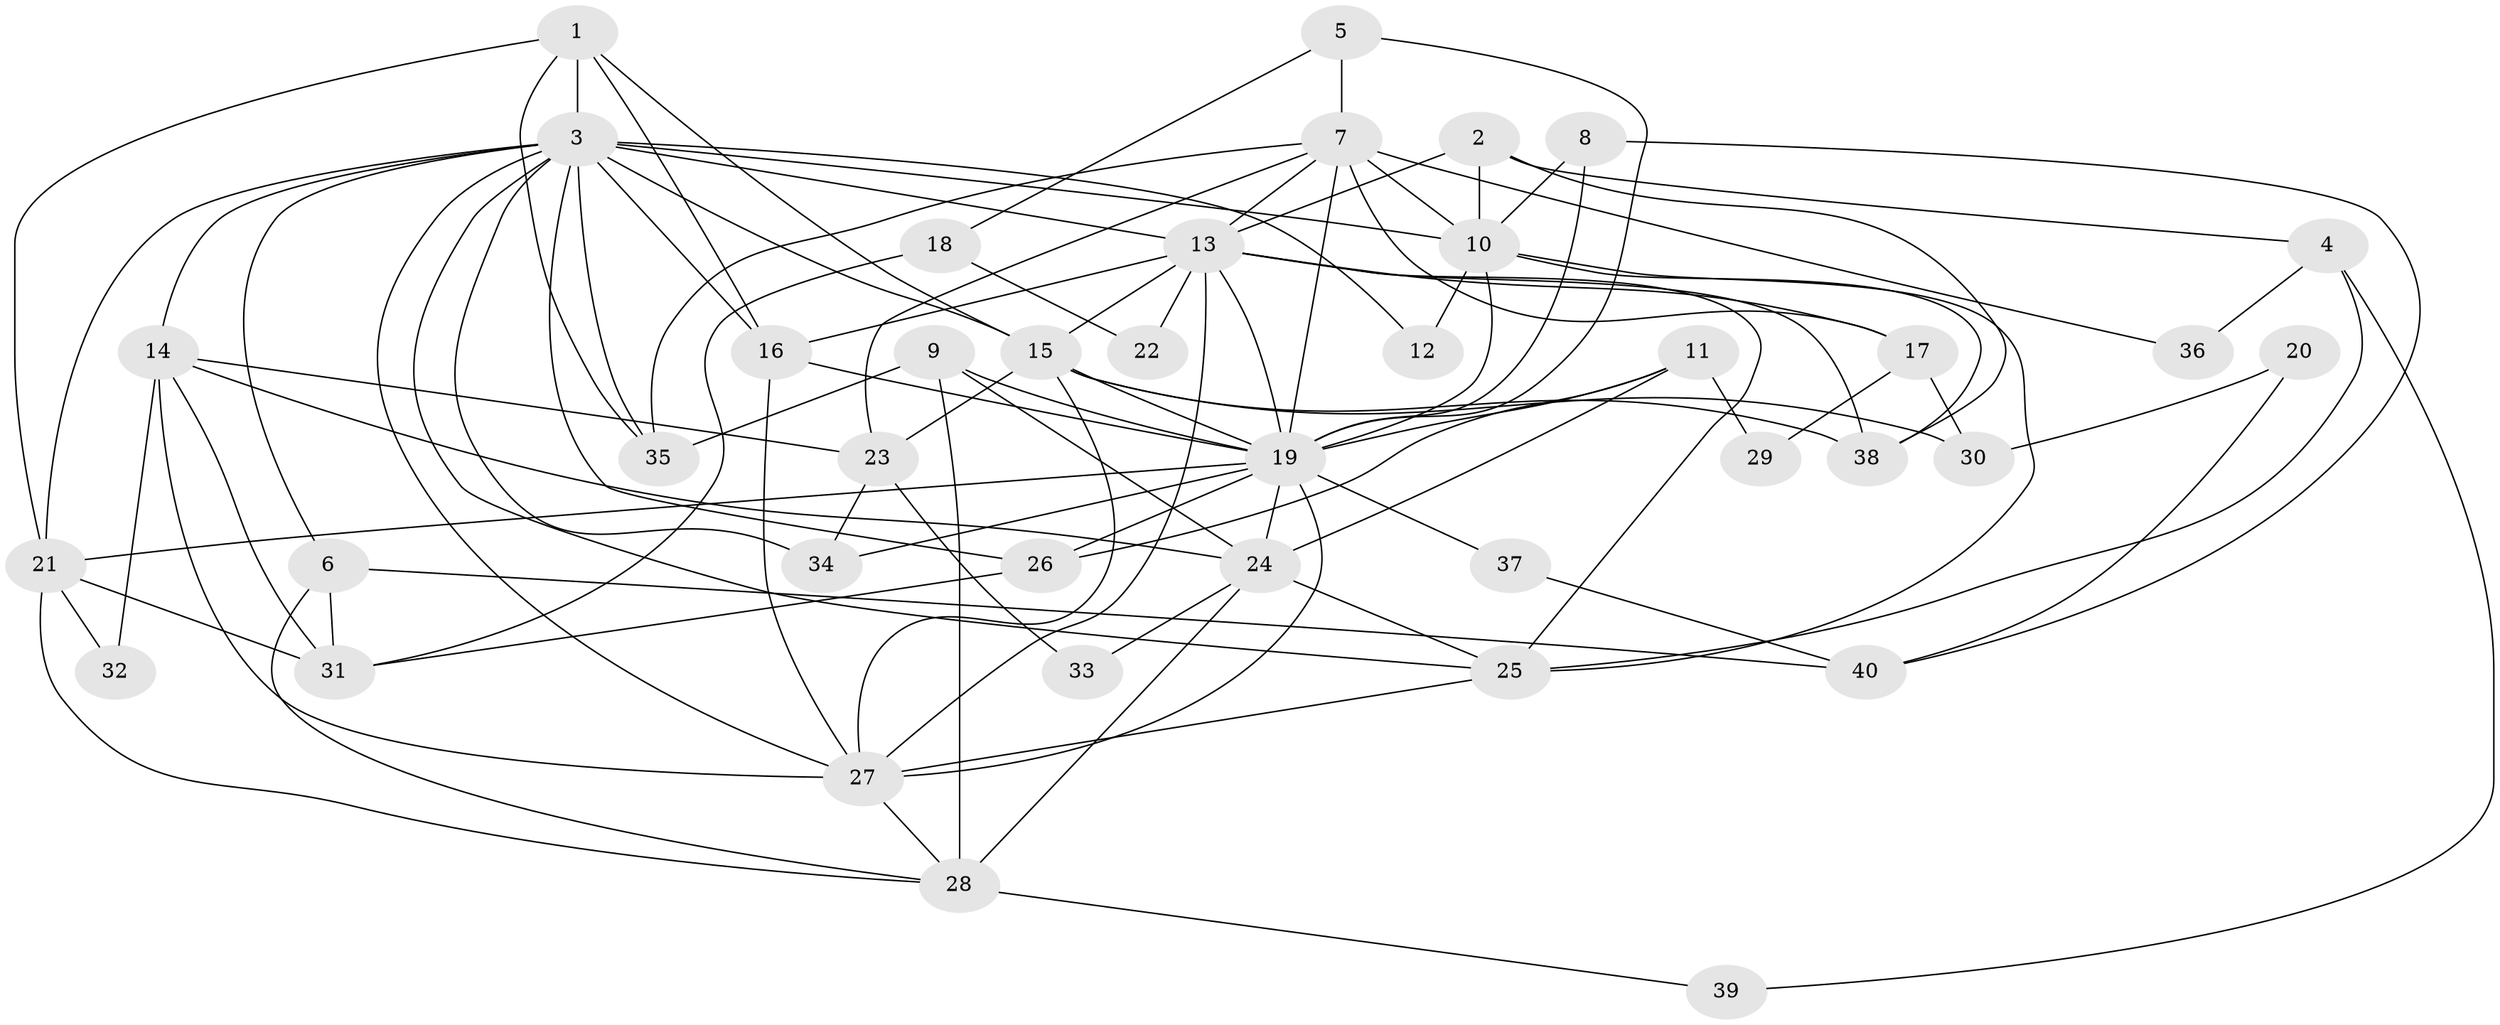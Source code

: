 // original degree distribution, {2: 0.16455696202531644, 4: 0.25316455696202533, 3: 0.24050632911392406, 5: 0.17721518987341772, 6: 0.13924050632911392, 9: 0.012658227848101266, 8: 0.012658227848101266}
// Generated by graph-tools (version 1.1) at 2025/50/03/04/25 22:50:48]
// undirected, 40 vertices, 98 edges
graph export_dot {
  node [color=gray90,style=filled];
  1;
  2;
  3;
  4;
  5;
  6;
  7;
  8;
  9;
  10;
  11;
  12;
  13;
  14;
  15;
  16;
  17;
  18;
  19;
  20;
  21;
  22;
  23;
  24;
  25;
  26;
  27;
  28;
  29;
  30;
  31;
  32;
  33;
  34;
  35;
  36;
  37;
  38;
  39;
  40;
  1 -- 3 [weight=1.0];
  1 -- 15 [weight=1.0];
  1 -- 16 [weight=1.0];
  1 -- 21 [weight=1.0];
  1 -- 35 [weight=1.0];
  2 -- 4 [weight=1.0];
  2 -- 10 [weight=1.0];
  2 -- 13 [weight=1.0];
  2 -- 38 [weight=1.0];
  3 -- 6 [weight=1.0];
  3 -- 10 [weight=2.0];
  3 -- 12 [weight=1.0];
  3 -- 13 [weight=1.0];
  3 -- 14 [weight=1.0];
  3 -- 15 [weight=1.0];
  3 -- 16 [weight=2.0];
  3 -- 21 [weight=1.0];
  3 -- 25 [weight=1.0];
  3 -- 26 [weight=1.0];
  3 -- 27 [weight=1.0];
  3 -- 34 [weight=1.0];
  3 -- 35 [weight=1.0];
  4 -- 25 [weight=1.0];
  4 -- 36 [weight=1.0];
  4 -- 39 [weight=1.0];
  5 -- 7 [weight=1.0];
  5 -- 18 [weight=1.0];
  5 -- 19 [weight=1.0];
  6 -- 28 [weight=1.0];
  6 -- 31 [weight=1.0];
  6 -- 40 [weight=1.0];
  7 -- 10 [weight=2.0];
  7 -- 13 [weight=2.0];
  7 -- 17 [weight=1.0];
  7 -- 19 [weight=1.0];
  7 -- 23 [weight=1.0];
  7 -- 35 [weight=1.0];
  7 -- 36 [weight=1.0];
  8 -- 10 [weight=1.0];
  8 -- 19 [weight=1.0];
  8 -- 40 [weight=1.0];
  9 -- 19 [weight=1.0];
  9 -- 24 [weight=1.0];
  9 -- 28 [weight=3.0];
  9 -- 35 [weight=1.0];
  10 -- 12 [weight=1.0];
  10 -- 19 [weight=2.0];
  10 -- 25 [weight=1.0];
  10 -- 38 [weight=1.0];
  11 -- 19 [weight=1.0];
  11 -- 24 [weight=1.0];
  11 -- 26 [weight=1.0];
  11 -- 29 [weight=1.0];
  13 -- 15 [weight=1.0];
  13 -- 16 [weight=2.0];
  13 -- 17 [weight=1.0];
  13 -- 19 [weight=2.0];
  13 -- 22 [weight=1.0];
  13 -- 25 [weight=1.0];
  13 -- 27 [weight=1.0];
  13 -- 38 [weight=1.0];
  14 -- 23 [weight=1.0];
  14 -- 24 [weight=1.0];
  14 -- 27 [weight=1.0];
  14 -- 31 [weight=1.0];
  14 -- 32 [weight=1.0];
  15 -- 19 [weight=2.0];
  15 -- 23 [weight=1.0];
  15 -- 27 [weight=1.0];
  15 -- 30 [weight=1.0];
  15 -- 38 [weight=1.0];
  16 -- 19 [weight=1.0];
  16 -- 27 [weight=1.0];
  17 -- 29 [weight=1.0];
  17 -- 30 [weight=1.0];
  18 -- 22 [weight=1.0];
  18 -- 31 [weight=1.0];
  19 -- 21 [weight=3.0];
  19 -- 24 [weight=2.0];
  19 -- 26 [weight=1.0];
  19 -- 27 [weight=1.0];
  19 -- 34 [weight=1.0];
  19 -- 37 [weight=1.0];
  20 -- 30 [weight=1.0];
  20 -- 40 [weight=1.0];
  21 -- 28 [weight=1.0];
  21 -- 31 [weight=1.0];
  21 -- 32 [weight=1.0];
  23 -- 33 [weight=1.0];
  23 -- 34 [weight=1.0];
  24 -- 25 [weight=1.0];
  24 -- 28 [weight=2.0];
  24 -- 33 [weight=1.0];
  25 -- 27 [weight=1.0];
  26 -- 31 [weight=1.0];
  27 -- 28 [weight=1.0];
  28 -- 39 [weight=1.0];
  37 -- 40 [weight=1.0];
}

